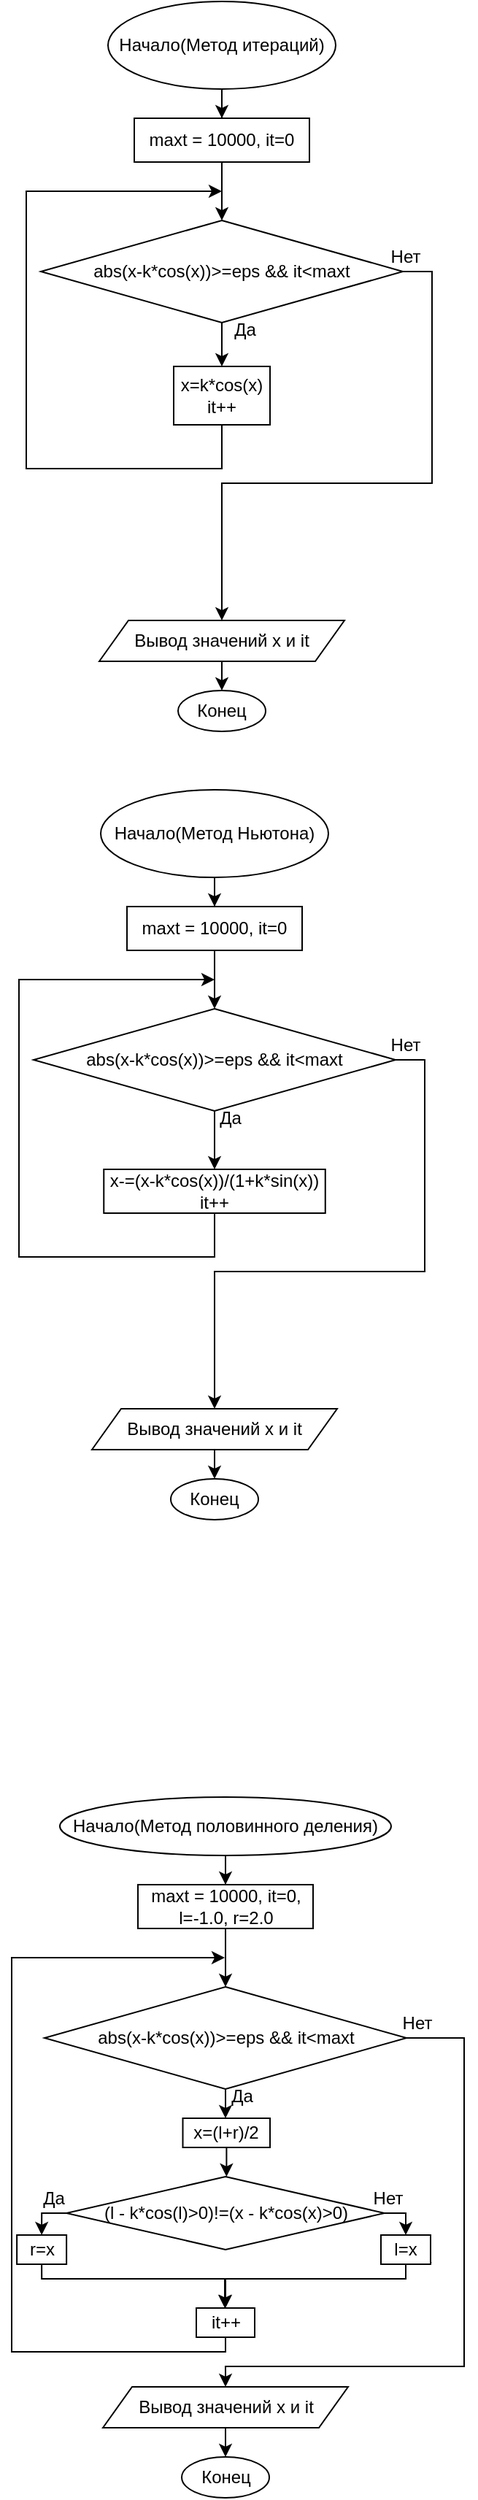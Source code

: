 <mxfile version="22.0.3" type="device">
  <diagram id="C5RBs43oDa-KdzZeNtuy" name="Page-1">
    <mxGraphModel dx="453" dy="674" grid="1" gridSize="1" guides="1" tooltips="1" connect="1" arrows="1" fold="1" page="1" pageScale="1" pageWidth="827" pageHeight="1169" math="0" shadow="0">
      <root>
        <mxCell id="WIyWlLk6GJQsqaUBKTNV-0" />
        <mxCell id="WIyWlLk6GJQsqaUBKTNV-1" parent="WIyWlLk6GJQsqaUBKTNV-0" />
        <mxCell id="T83qVuTipY2bER3ovIr3-2" value="" style="edgeStyle=orthogonalEdgeStyle;rounded=0;orthogonalLoop=1;jettySize=auto;html=1;" edge="1" parent="WIyWlLk6GJQsqaUBKTNV-1" source="T83qVuTipY2bER3ovIr3-0" target="T83qVuTipY2bER3ovIr3-1">
          <mxGeometry relative="1" as="geometry" />
        </mxCell>
        <mxCell id="T83qVuTipY2bER3ovIr3-0" value="Начало(Метод итераций)" style="ellipse;whiteSpace=wrap;html=1;" vertex="1" parent="WIyWlLk6GJQsqaUBKTNV-1">
          <mxGeometry x="336" y="10" width="156" height="60" as="geometry" />
        </mxCell>
        <mxCell id="T83qVuTipY2bER3ovIr3-4" value="" style="edgeStyle=orthogonalEdgeStyle;rounded=0;orthogonalLoop=1;jettySize=auto;html=1;" edge="1" parent="WIyWlLk6GJQsqaUBKTNV-1" source="T83qVuTipY2bER3ovIr3-1" target="T83qVuTipY2bER3ovIr3-3">
          <mxGeometry relative="1" as="geometry" />
        </mxCell>
        <mxCell id="T83qVuTipY2bER3ovIr3-1" value="maxt = 10000, it=0" style="whiteSpace=wrap;html=1;" vertex="1" parent="WIyWlLk6GJQsqaUBKTNV-1">
          <mxGeometry x="354" y="90" width="120" height="30" as="geometry" />
        </mxCell>
        <mxCell id="T83qVuTipY2bER3ovIr3-6" value="" style="edgeStyle=orthogonalEdgeStyle;rounded=0;orthogonalLoop=1;jettySize=auto;html=1;" edge="1" parent="WIyWlLk6GJQsqaUBKTNV-1" source="T83qVuTipY2bER3ovIr3-3" target="T83qVuTipY2bER3ovIr3-5">
          <mxGeometry relative="1" as="geometry" />
        </mxCell>
        <mxCell id="T83qVuTipY2bER3ovIr3-11" style="edgeStyle=orthogonalEdgeStyle;rounded=0;orthogonalLoop=1;jettySize=auto;html=1;exitX=1;exitY=0.5;exitDx=0;exitDy=0;" edge="1" parent="WIyWlLk6GJQsqaUBKTNV-1" source="T83qVuTipY2bER3ovIr3-3">
          <mxGeometry relative="1" as="geometry">
            <mxPoint x="414" y="434" as="targetPoint" />
            <Array as="points">
              <mxPoint x="558" y="195" />
              <mxPoint x="558" y="340" />
              <mxPoint x="414" y="340" />
            </Array>
          </mxGeometry>
        </mxCell>
        <mxCell id="T83qVuTipY2bER3ovIr3-3" value="abs(x-k*cos(x))&amp;gt;=eps &amp;amp;&amp;amp; it&amp;lt;maxt" style="rhombus;whiteSpace=wrap;html=1;" vertex="1" parent="WIyWlLk6GJQsqaUBKTNV-1">
          <mxGeometry x="290" y="160" width="248" height="70" as="geometry" />
        </mxCell>
        <mxCell id="T83qVuTipY2bER3ovIr3-7" style="edgeStyle=orthogonalEdgeStyle;rounded=0;orthogonalLoop=1;jettySize=auto;html=1;exitX=0.5;exitY=1;exitDx=0;exitDy=0;" edge="1" parent="WIyWlLk6GJQsqaUBKTNV-1" source="T83qVuTipY2bER3ovIr3-5">
          <mxGeometry relative="1" as="geometry">
            <mxPoint x="414" y="140" as="targetPoint" />
            <Array as="points">
              <mxPoint x="414" y="330" />
              <mxPoint x="280" y="330" />
              <mxPoint x="280" y="140" />
            </Array>
          </mxGeometry>
        </mxCell>
        <mxCell id="T83qVuTipY2bER3ovIr3-5" value="x=k*cos(x)&lt;br&gt;it++" style="whiteSpace=wrap;html=1;" vertex="1" parent="WIyWlLk6GJQsqaUBKTNV-1">
          <mxGeometry x="381" y="260" width="66" height="40" as="geometry" />
        </mxCell>
        <mxCell id="T83qVuTipY2bER3ovIr3-13" style="edgeStyle=orthogonalEdgeStyle;rounded=0;orthogonalLoop=1;jettySize=auto;html=1;exitX=0.5;exitY=1;exitDx=0;exitDy=0;" edge="1" parent="WIyWlLk6GJQsqaUBKTNV-1" source="T83qVuTipY2bER3ovIr3-12">
          <mxGeometry relative="1" as="geometry">
            <mxPoint x="414" y="482" as="targetPoint" />
          </mxGeometry>
        </mxCell>
        <mxCell id="T83qVuTipY2bER3ovIr3-12" value="Вывод значений x и it" style="shape=parallelogram;perimeter=parallelogramPerimeter;whiteSpace=wrap;html=1;fixedSize=1;" vertex="1" parent="WIyWlLk6GJQsqaUBKTNV-1">
          <mxGeometry x="330" y="434" width="168" height="28" as="geometry" />
        </mxCell>
        <mxCell id="T83qVuTipY2bER3ovIr3-14" value="Конец" style="ellipse;whiteSpace=wrap;html=1;" vertex="1" parent="WIyWlLk6GJQsqaUBKTNV-1">
          <mxGeometry x="384" y="482" width="60" height="28" as="geometry" />
        </mxCell>
        <mxCell id="T83qVuTipY2bER3ovIr3-15" value="" style="edgeStyle=orthogonalEdgeStyle;rounded=0;orthogonalLoop=1;jettySize=auto;html=1;" edge="1" parent="WIyWlLk6GJQsqaUBKTNV-1" source="T83qVuTipY2bER3ovIr3-16" target="T83qVuTipY2bER3ovIr3-18">
          <mxGeometry relative="1" as="geometry" />
        </mxCell>
        <mxCell id="T83qVuTipY2bER3ovIr3-16" value="Начало(Метод Ньютона)" style="ellipse;whiteSpace=wrap;html=1;" vertex="1" parent="WIyWlLk6GJQsqaUBKTNV-1">
          <mxGeometry x="331" y="550" width="156" height="60" as="geometry" />
        </mxCell>
        <mxCell id="T83qVuTipY2bER3ovIr3-17" value="" style="edgeStyle=orthogonalEdgeStyle;rounded=0;orthogonalLoop=1;jettySize=auto;html=1;" edge="1" parent="WIyWlLk6GJQsqaUBKTNV-1" source="T83qVuTipY2bER3ovIr3-18" target="T83qVuTipY2bER3ovIr3-21">
          <mxGeometry relative="1" as="geometry" />
        </mxCell>
        <mxCell id="T83qVuTipY2bER3ovIr3-18" value="maxt = 10000, it=0" style="whiteSpace=wrap;html=1;" vertex="1" parent="WIyWlLk6GJQsqaUBKTNV-1">
          <mxGeometry x="349" y="630" width="120" height="30" as="geometry" />
        </mxCell>
        <mxCell id="T83qVuTipY2bER3ovIr3-19" value="" style="edgeStyle=orthogonalEdgeStyle;rounded=0;orthogonalLoop=1;jettySize=auto;html=1;" edge="1" parent="WIyWlLk6GJQsqaUBKTNV-1" source="T83qVuTipY2bER3ovIr3-21" target="T83qVuTipY2bER3ovIr3-23">
          <mxGeometry relative="1" as="geometry" />
        </mxCell>
        <mxCell id="T83qVuTipY2bER3ovIr3-20" style="edgeStyle=orthogonalEdgeStyle;rounded=0;orthogonalLoop=1;jettySize=auto;html=1;exitX=1;exitY=0.5;exitDx=0;exitDy=0;" edge="1" parent="WIyWlLk6GJQsqaUBKTNV-1" source="T83qVuTipY2bER3ovIr3-21">
          <mxGeometry relative="1" as="geometry">
            <mxPoint x="409" y="974" as="targetPoint" />
            <Array as="points">
              <mxPoint x="553" y="735" />
              <mxPoint x="553" y="880" />
              <mxPoint x="409" y="880" />
            </Array>
          </mxGeometry>
        </mxCell>
        <mxCell id="T83qVuTipY2bER3ovIr3-21" value="abs(x-k*cos(x))&amp;gt;=eps &amp;amp;&amp;amp; it&amp;lt;maxt" style="rhombus;whiteSpace=wrap;html=1;" vertex="1" parent="WIyWlLk6GJQsqaUBKTNV-1">
          <mxGeometry x="285" y="700" width="248" height="70" as="geometry" />
        </mxCell>
        <mxCell id="T83qVuTipY2bER3ovIr3-22" style="edgeStyle=orthogonalEdgeStyle;rounded=0;orthogonalLoop=1;jettySize=auto;html=1;exitX=0.5;exitY=1;exitDx=0;exitDy=0;" edge="1" parent="WIyWlLk6GJQsqaUBKTNV-1" source="T83qVuTipY2bER3ovIr3-23">
          <mxGeometry relative="1" as="geometry">
            <mxPoint x="409" y="680" as="targetPoint" />
            <Array as="points">
              <mxPoint x="409" y="870" />
              <mxPoint x="275" y="870" />
              <mxPoint x="275" y="680" />
            </Array>
          </mxGeometry>
        </mxCell>
        <mxCell id="T83qVuTipY2bER3ovIr3-23" value="x-=(x-k*cos(x))/(1+k*sin(x))&lt;br&gt;it++" style="whiteSpace=wrap;html=1;" vertex="1" parent="WIyWlLk6GJQsqaUBKTNV-1">
          <mxGeometry x="333.13" y="810" width="151.75" height="30" as="geometry" />
        </mxCell>
        <mxCell id="T83qVuTipY2bER3ovIr3-24" style="edgeStyle=orthogonalEdgeStyle;rounded=0;orthogonalLoop=1;jettySize=auto;html=1;exitX=0.5;exitY=1;exitDx=0;exitDy=0;" edge="1" parent="WIyWlLk6GJQsqaUBKTNV-1" source="T83qVuTipY2bER3ovIr3-25">
          <mxGeometry relative="1" as="geometry">
            <mxPoint x="409" y="1022" as="targetPoint" />
          </mxGeometry>
        </mxCell>
        <mxCell id="T83qVuTipY2bER3ovIr3-25" value="Вывод значений x и it" style="shape=parallelogram;perimeter=parallelogramPerimeter;whiteSpace=wrap;html=1;fixedSize=1;" vertex="1" parent="WIyWlLk6GJQsqaUBKTNV-1">
          <mxGeometry x="325" y="974" width="168" height="28" as="geometry" />
        </mxCell>
        <mxCell id="T83qVuTipY2bER3ovIr3-26" value="Конец" style="ellipse;whiteSpace=wrap;html=1;" vertex="1" parent="WIyWlLk6GJQsqaUBKTNV-1">
          <mxGeometry x="379" y="1022" width="60" height="28" as="geometry" />
        </mxCell>
        <mxCell id="T83qVuTipY2bER3ovIr3-27" value="Да" style="text;html=1;strokeColor=none;fillColor=none;align=center;verticalAlign=middle;whiteSpace=wrap;rounded=0;" vertex="1" parent="WIyWlLk6GJQsqaUBKTNV-1">
          <mxGeometry x="400" y="220" width="60" height="30" as="geometry" />
        </mxCell>
        <mxCell id="T83qVuTipY2bER3ovIr3-28" value="Нет" style="text;html=1;strokeColor=none;fillColor=none;align=center;verticalAlign=middle;whiteSpace=wrap;rounded=0;" vertex="1" parent="WIyWlLk6GJQsqaUBKTNV-1">
          <mxGeometry x="510" y="170" width="60" height="30" as="geometry" />
        </mxCell>
        <mxCell id="T83qVuTipY2bER3ovIr3-29" value="Да" style="text;html=1;strokeColor=none;fillColor=none;align=center;verticalAlign=middle;whiteSpace=wrap;rounded=0;" vertex="1" parent="WIyWlLk6GJQsqaUBKTNV-1">
          <mxGeometry x="390" y="760" width="60" height="30" as="geometry" />
        </mxCell>
        <mxCell id="T83qVuTipY2bER3ovIr3-30" value="Нет" style="text;html=1;strokeColor=none;fillColor=none;align=center;verticalAlign=middle;whiteSpace=wrap;rounded=0;" vertex="1" parent="WIyWlLk6GJQsqaUBKTNV-1">
          <mxGeometry x="510" y="710" width="60" height="30" as="geometry" />
        </mxCell>
        <mxCell id="T83qVuTipY2bER3ovIr3-32" value="" style="edgeStyle=orthogonalEdgeStyle;rounded=0;orthogonalLoop=1;jettySize=auto;html=1;" edge="1" source="T83qVuTipY2bER3ovIr3-33" target="T83qVuTipY2bER3ovIr3-35" parent="WIyWlLk6GJQsqaUBKTNV-1">
          <mxGeometry relative="1" as="geometry" />
        </mxCell>
        <mxCell id="T83qVuTipY2bER3ovIr3-33" value="Начало(Метод половинного деления)" style="ellipse;whiteSpace=wrap;html=1;" vertex="1" parent="WIyWlLk6GJQsqaUBKTNV-1">
          <mxGeometry x="303" y="1240" width="227" height="40" as="geometry" />
        </mxCell>
        <mxCell id="T83qVuTipY2bER3ovIr3-34" value="" style="edgeStyle=orthogonalEdgeStyle;rounded=0;orthogonalLoop=1;jettySize=auto;html=1;" edge="1" source="T83qVuTipY2bER3ovIr3-35" target="T83qVuTipY2bER3ovIr3-38" parent="WIyWlLk6GJQsqaUBKTNV-1">
          <mxGeometry relative="1" as="geometry" />
        </mxCell>
        <mxCell id="T83qVuTipY2bER3ovIr3-35" value="maxt = 10000, it=0, l=-1.0, r=2.0" style="whiteSpace=wrap;html=1;" vertex="1" parent="WIyWlLk6GJQsqaUBKTNV-1">
          <mxGeometry x="356.5" y="1300" width="120" height="30" as="geometry" />
        </mxCell>
        <mxCell id="T83qVuTipY2bER3ovIr3-36" value="" style="edgeStyle=orthogonalEdgeStyle;rounded=0;orthogonalLoop=1;jettySize=auto;html=1;" edge="1" source="T83qVuTipY2bER3ovIr3-38" target="T83qVuTipY2bER3ovIr3-40" parent="WIyWlLk6GJQsqaUBKTNV-1">
          <mxGeometry relative="1" as="geometry" />
        </mxCell>
        <mxCell id="T83qVuTipY2bER3ovIr3-37" style="edgeStyle=orthogonalEdgeStyle;rounded=0;orthogonalLoop=1;jettySize=auto;html=1;exitX=1;exitY=0.5;exitDx=0;exitDy=0;" edge="1" source="T83qVuTipY2bER3ovIr3-38" parent="WIyWlLk6GJQsqaUBKTNV-1">
          <mxGeometry relative="1" as="geometry">
            <mxPoint x="416.5" y="1644" as="targetPoint" />
            <Array as="points">
              <mxPoint x="580" y="1405" />
              <mxPoint x="580" y="1630" />
              <mxPoint x="416" y="1630" />
            </Array>
          </mxGeometry>
        </mxCell>
        <mxCell id="T83qVuTipY2bER3ovIr3-38" value="abs(x-k*cos(x))&amp;gt;=eps &amp;amp;&amp;amp; it&amp;lt;maxt" style="rhombus;whiteSpace=wrap;html=1;" vertex="1" parent="WIyWlLk6GJQsqaUBKTNV-1">
          <mxGeometry x="292.5" y="1370" width="248" height="70" as="geometry" />
        </mxCell>
        <mxCell id="T83qVuTipY2bER3ovIr3-47" value="" style="edgeStyle=orthogonalEdgeStyle;rounded=0;orthogonalLoop=1;jettySize=auto;html=1;" edge="1" parent="WIyWlLk6GJQsqaUBKTNV-1" source="T83qVuTipY2bER3ovIr3-40" target="T83qVuTipY2bER3ovIr3-46">
          <mxGeometry relative="1" as="geometry" />
        </mxCell>
        <mxCell id="T83qVuTipY2bER3ovIr3-40" value="x=(l+r)/2" style="whiteSpace=wrap;html=1;" vertex="1" parent="WIyWlLk6GJQsqaUBKTNV-1">
          <mxGeometry x="387.25" y="1460" width="59.75" height="20" as="geometry" />
        </mxCell>
        <mxCell id="T83qVuTipY2bER3ovIr3-41" style="edgeStyle=orthogonalEdgeStyle;rounded=0;orthogonalLoop=1;jettySize=auto;html=1;exitX=0.5;exitY=1;exitDx=0;exitDy=0;" edge="1" source="T83qVuTipY2bER3ovIr3-42" parent="WIyWlLk6GJQsqaUBKTNV-1">
          <mxGeometry relative="1" as="geometry">
            <mxPoint x="416.5" y="1692" as="targetPoint" />
          </mxGeometry>
        </mxCell>
        <mxCell id="T83qVuTipY2bER3ovIr3-42" value="Вывод значений x и it" style="shape=parallelogram;perimeter=parallelogramPerimeter;whiteSpace=wrap;html=1;fixedSize=1;" vertex="1" parent="WIyWlLk6GJQsqaUBKTNV-1">
          <mxGeometry x="332.5" y="1644" width="168" height="28" as="geometry" />
        </mxCell>
        <mxCell id="T83qVuTipY2bER3ovIr3-43" value="Конец" style="ellipse;whiteSpace=wrap;html=1;" vertex="1" parent="WIyWlLk6GJQsqaUBKTNV-1">
          <mxGeometry x="386.5" y="1692" width="60" height="28" as="geometry" />
        </mxCell>
        <mxCell id="T83qVuTipY2bER3ovIr3-44" value="Да" style="text;html=1;strokeColor=none;fillColor=none;align=center;verticalAlign=middle;whiteSpace=wrap;rounded=0;" vertex="1" parent="WIyWlLk6GJQsqaUBKTNV-1">
          <mxGeometry x="397.5" y="1430" width="60" height="30" as="geometry" />
        </mxCell>
        <mxCell id="T83qVuTipY2bER3ovIr3-45" value="Нет" style="text;html=1;strokeColor=none;fillColor=none;align=center;verticalAlign=middle;whiteSpace=wrap;rounded=0;" vertex="1" parent="WIyWlLk6GJQsqaUBKTNV-1">
          <mxGeometry x="517.5" y="1380" width="60" height="30" as="geometry" />
        </mxCell>
        <mxCell id="T83qVuTipY2bER3ovIr3-52" style="edgeStyle=orthogonalEdgeStyle;rounded=0;orthogonalLoop=1;jettySize=auto;html=1;exitX=0;exitY=0.5;exitDx=0;exitDy=0;entryX=0.5;entryY=0;entryDx=0;entryDy=0;" edge="1" parent="WIyWlLk6GJQsqaUBKTNV-1" source="T83qVuTipY2bER3ovIr3-46" target="T83qVuTipY2bER3ovIr3-49">
          <mxGeometry relative="1" as="geometry" />
        </mxCell>
        <mxCell id="T83qVuTipY2bER3ovIr3-53" style="edgeStyle=orthogonalEdgeStyle;rounded=0;orthogonalLoop=1;jettySize=auto;html=1;exitX=1;exitY=0.5;exitDx=0;exitDy=0;entryX=0.5;entryY=0;entryDx=0;entryDy=0;" edge="1" parent="WIyWlLk6GJQsqaUBKTNV-1" source="T83qVuTipY2bER3ovIr3-46" target="T83qVuTipY2bER3ovIr3-51">
          <mxGeometry relative="1" as="geometry" />
        </mxCell>
        <mxCell id="T83qVuTipY2bER3ovIr3-46" value="(l - k*cos(l)&amp;gt;0)!=(x - k*cos(x)&amp;gt;0)" style="rhombus;whiteSpace=wrap;html=1;" vertex="1" parent="WIyWlLk6GJQsqaUBKTNV-1">
          <mxGeometry x="307.56" y="1500" width="217.88" height="50" as="geometry" />
        </mxCell>
        <mxCell id="T83qVuTipY2bER3ovIr3-59" style="edgeStyle=orthogonalEdgeStyle;rounded=0;orthogonalLoop=1;jettySize=auto;html=1;exitX=0.5;exitY=1;exitDx=0;exitDy=0;" edge="1" parent="WIyWlLk6GJQsqaUBKTNV-1" source="T83qVuTipY2bER3ovIr3-49" target="T83qVuTipY2bER3ovIr3-58">
          <mxGeometry relative="1" as="geometry">
            <Array as="points">
              <mxPoint x="416" y="1570" />
            </Array>
          </mxGeometry>
        </mxCell>
        <mxCell id="T83qVuTipY2bER3ovIr3-49" value="r=x" style="whiteSpace=wrap;html=1;" vertex="1" parent="WIyWlLk6GJQsqaUBKTNV-1">
          <mxGeometry x="273.56" y="1540" width="34" height="20" as="geometry" />
        </mxCell>
        <mxCell id="T83qVuTipY2bER3ovIr3-54" style="edgeStyle=orthogonalEdgeStyle;rounded=0;orthogonalLoop=1;jettySize=auto;html=1;exitX=0.5;exitY=1;exitDx=0;exitDy=0;" edge="1" parent="WIyWlLk6GJQsqaUBKTNV-1" source="T83qVuTipY2bER3ovIr3-51">
          <mxGeometry relative="1" as="geometry">
            <mxPoint x="553.31" y="1550" as="targetPoint" />
          </mxGeometry>
        </mxCell>
        <mxCell id="T83qVuTipY2bER3ovIr3-60" style="edgeStyle=orthogonalEdgeStyle;rounded=0;orthogonalLoop=1;jettySize=auto;html=1;exitX=0.5;exitY=1;exitDx=0;exitDy=0;entryX=0.5;entryY=0;entryDx=0;entryDy=0;" edge="1" parent="WIyWlLk6GJQsqaUBKTNV-1" source="T83qVuTipY2bER3ovIr3-51" target="T83qVuTipY2bER3ovIr3-58">
          <mxGeometry relative="1" as="geometry">
            <Array as="points">
              <mxPoint x="540" y="1570" />
              <mxPoint x="416" y="1570" />
            </Array>
          </mxGeometry>
        </mxCell>
        <mxCell id="T83qVuTipY2bER3ovIr3-51" value="l=x" style="whiteSpace=wrap;html=1;" vertex="1" parent="WIyWlLk6GJQsqaUBKTNV-1">
          <mxGeometry x="523" y="1540" width="34" height="20" as="geometry" />
        </mxCell>
        <mxCell id="T83qVuTipY2bER3ovIr3-55" value="Да" style="text;html=1;strokeColor=none;fillColor=none;align=center;verticalAlign=middle;whiteSpace=wrap;rounded=0;" vertex="1" parent="WIyWlLk6GJQsqaUBKTNV-1">
          <mxGeometry x="273.56" y="1505" width="50" height="20" as="geometry" />
        </mxCell>
        <mxCell id="T83qVuTipY2bER3ovIr3-56" value="Нет" style="text;html=1;strokeColor=none;fillColor=none;align=center;verticalAlign=middle;whiteSpace=wrap;rounded=0;" vertex="1" parent="WIyWlLk6GJQsqaUBKTNV-1">
          <mxGeometry x="498" y="1500" width="60" height="30" as="geometry" />
        </mxCell>
        <mxCell id="T83qVuTipY2bER3ovIr3-61" style="edgeStyle=orthogonalEdgeStyle;rounded=0;orthogonalLoop=1;jettySize=auto;html=1;exitX=0.5;exitY=1;exitDx=0;exitDy=0;" edge="1" parent="WIyWlLk6GJQsqaUBKTNV-1" source="T83qVuTipY2bER3ovIr3-58">
          <mxGeometry relative="1" as="geometry">
            <mxPoint x="416" y="1350" as="targetPoint" />
            <Array as="points">
              <mxPoint x="416" y="1620" />
              <mxPoint x="270" y="1620" />
              <mxPoint x="270" y="1350" />
            </Array>
          </mxGeometry>
        </mxCell>
        <mxCell id="T83qVuTipY2bER3ovIr3-58" value="it++" style="rounded=0;whiteSpace=wrap;html=1;" vertex="1" parent="WIyWlLk6GJQsqaUBKTNV-1">
          <mxGeometry x="396.5" y="1590" width="40" height="20" as="geometry" />
        </mxCell>
      </root>
    </mxGraphModel>
  </diagram>
</mxfile>
